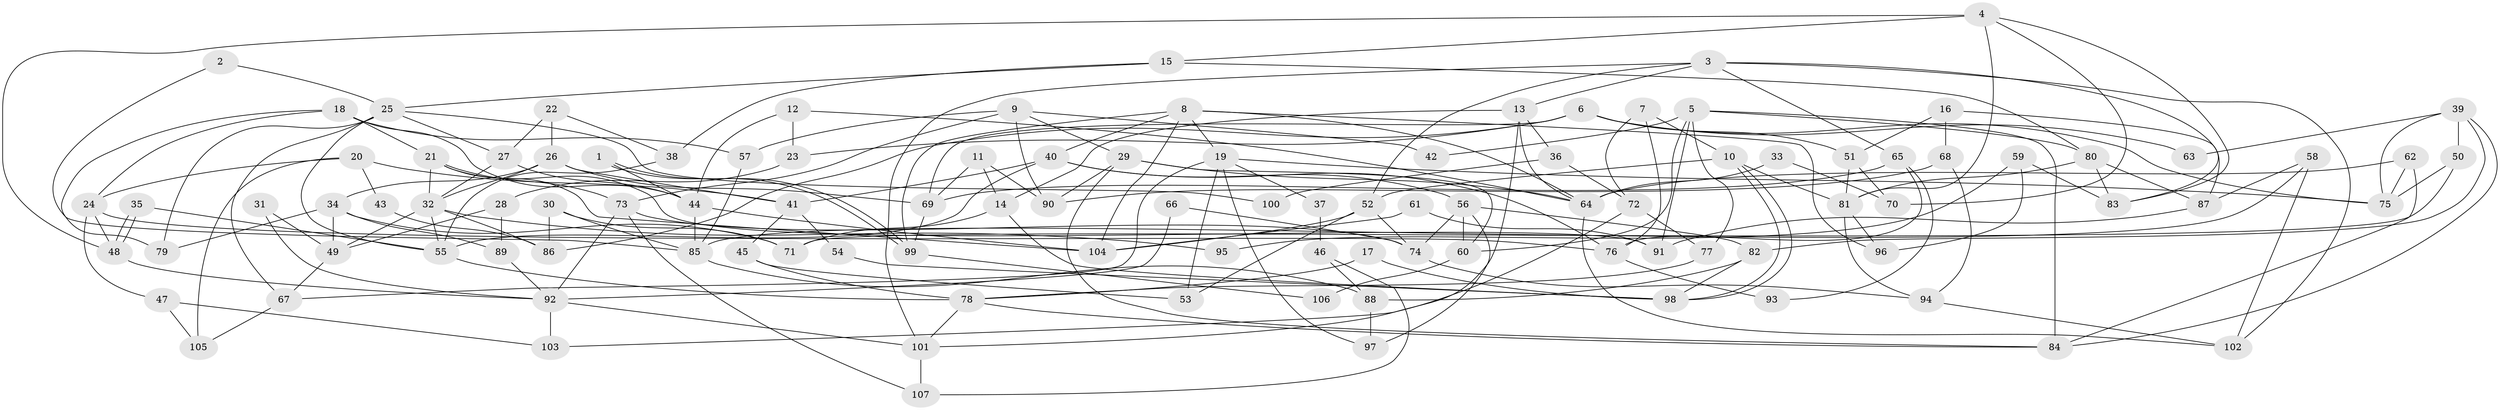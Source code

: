 // coarse degree distribution, {4: 0.18604651162790697, 6: 0.11627906976744186, 7: 0.16279069767441862, 9: 0.06976744186046512, 12: 0.046511627906976744, 5: 0.13953488372093023, 8: 0.06976744186046512, 3: 0.18604651162790697, 10: 0.023255813953488372}
// Generated by graph-tools (version 1.1) at 2025/37/03/04/25 23:37:03]
// undirected, 107 vertices, 214 edges
graph export_dot {
  node [color=gray90,style=filled];
  1;
  2;
  3;
  4;
  5;
  6;
  7;
  8;
  9;
  10;
  11;
  12;
  13;
  14;
  15;
  16;
  17;
  18;
  19;
  20;
  21;
  22;
  23;
  24;
  25;
  26;
  27;
  28;
  29;
  30;
  31;
  32;
  33;
  34;
  35;
  36;
  37;
  38;
  39;
  40;
  41;
  42;
  43;
  44;
  45;
  46;
  47;
  48;
  49;
  50;
  51;
  52;
  53;
  54;
  55;
  56;
  57;
  58;
  59;
  60;
  61;
  62;
  63;
  64;
  65;
  66;
  67;
  68;
  69;
  70;
  71;
  72;
  73;
  74;
  75;
  76;
  77;
  78;
  79;
  80;
  81;
  82;
  83;
  84;
  85;
  86;
  87;
  88;
  89;
  90;
  91;
  92;
  93;
  94;
  95;
  96;
  97;
  98;
  99;
  100;
  101;
  102;
  103;
  104;
  105;
  106;
  107;
  1 -- 99;
  1 -- 99;
  1 -- 44;
  2 -- 85;
  2 -- 25;
  3 -- 83;
  3 -- 101;
  3 -- 13;
  3 -- 52;
  3 -- 65;
  3 -- 102;
  4 -- 15;
  4 -- 48;
  4 -- 70;
  4 -- 81;
  4 -- 83;
  5 -- 60;
  5 -- 91;
  5 -- 42;
  5 -- 77;
  5 -- 80;
  5 -- 84;
  6 -- 86;
  6 -- 69;
  6 -- 23;
  6 -- 51;
  6 -- 63;
  6 -- 75;
  7 -- 10;
  7 -- 72;
  7 -- 76;
  8 -- 40;
  8 -- 64;
  8 -- 19;
  8 -- 96;
  8 -- 99;
  8 -- 104;
  9 -- 29;
  9 -- 73;
  9 -- 42;
  9 -- 57;
  9 -- 90;
  10 -- 98;
  10 -- 98;
  10 -- 81;
  10 -- 52;
  11 -- 90;
  11 -- 69;
  11 -- 14;
  12 -- 64;
  12 -- 44;
  12 -- 23;
  13 -- 14;
  13 -- 36;
  13 -- 64;
  13 -- 101;
  14 -- 71;
  14 -- 98;
  15 -- 80;
  15 -- 25;
  15 -- 38;
  16 -- 87;
  16 -- 68;
  16 -- 51;
  17 -- 98;
  17 -- 78;
  18 -- 44;
  18 -- 21;
  18 -- 24;
  18 -- 57;
  18 -- 79;
  19 -- 53;
  19 -- 37;
  19 -- 67;
  19 -- 75;
  19 -- 97;
  20 -- 41;
  20 -- 24;
  20 -- 43;
  20 -- 105;
  21 -- 32;
  21 -- 104;
  21 -- 73;
  21 -- 91;
  22 -- 38;
  22 -- 26;
  22 -- 27;
  23 -- 28;
  24 -- 76;
  24 -- 47;
  24 -- 48;
  25 -- 79;
  25 -- 27;
  25 -- 55;
  25 -- 67;
  25 -- 100;
  26 -- 69;
  26 -- 34;
  26 -- 32;
  26 -- 41;
  27 -- 44;
  27 -- 32;
  28 -- 49;
  28 -- 89;
  29 -- 84;
  29 -- 64;
  29 -- 60;
  29 -- 90;
  30 -- 71;
  30 -- 85;
  30 -- 86;
  31 -- 49;
  31 -- 92;
  32 -- 49;
  32 -- 55;
  32 -- 86;
  32 -- 95;
  33 -- 64;
  33 -- 70;
  34 -- 89;
  34 -- 49;
  34 -- 71;
  34 -- 79;
  35 -- 48;
  35 -- 48;
  35 -- 55;
  36 -- 72;
  36 -- 100;
  37 -- 46;
  38 -- 55;
  39 -- 75;
  39 -- 84;
  39 -- 50;
  39 -- 63;
  39 -- 82;
  40 -- 55;
  40 -- 56;
  40 -- 41;
  40 -- 76;
  41 -- 45;
  41 -- 54;
  43 -- 86;
  44 -- 104;
  44 -- 85;
  45 -- 78;
  45 -- 53;
  46 -- 107;
  46 -- 88;
  47 -- 105;
  47 -- 103;
  48 -- 92;
  49 -- 67;
  50 -- 75;
  50 -- 71;
  51 -- 70;
  51 -- 81;
  52 -- 53;
  52 -- 74;
  52 -- 104;
  54 -- 98;
  55 -- 78;
  56 -- 74;
  56 -- 82;
  56 -- 60;
  56 -- 97;
  57 -- 85;
  58 -- 102;
  58 -- 85;
  58 -- 87;
  59 -- 96;
  59 -- 83;
  59 -- 95;
  60 -- 106;
  61 -- 91;
  61 -- 104;
  62 -- 84;
  62 -- 75;
  62 -- 64;
  64 -- 102;
  65 -- 76;
  65 -- 69;
  65 -- 93;
  66 -- 92;
  66 -- 74;
  67 -- 105;
  68 -- 94;
  68 -- 90;
  69 -- 99;
  72 -- 77;
  72 -- 103;
  73 -- 74;
  73 -- 92;
  73 -- 107;
  74 -- 94;
  76 -- 93;
  77 -- 78;
  78 -- 101;
  78 -- 84;
  80 -- 81;
  80 -- 83;
  80 -- 87;
  81 -- 94;
  81 -- 96;
  82 -- 98;
  82 -- 88;
  85 -- 88;
  87 -- 91;
  88 -- 97;
  89 -- 92;
  92 -- 101;
  92 -- 103;
  94 -- 102;
  99 -- 106;
  101 -- 107;
}
